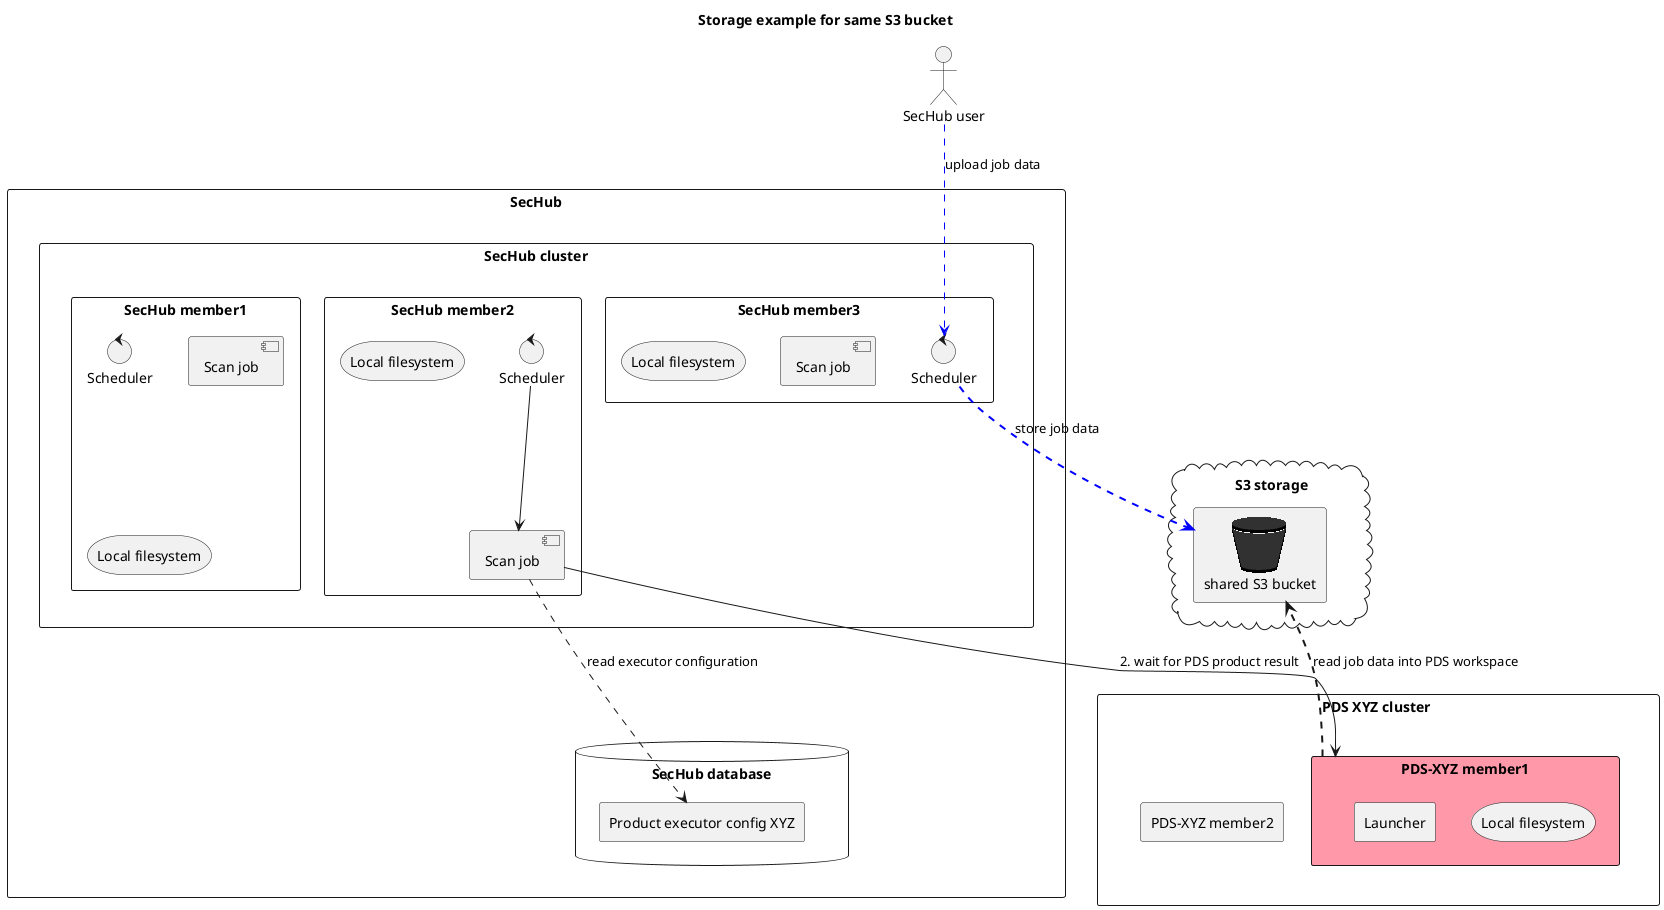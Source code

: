 ' SPDX-License-Identifier: MIT
@startuml
!include <aws/common>
!include <aws/Storage/AmazonS3/AmazonS3>
!include <aws/Storage/AmazonS3/bucket/bucket>
!include <aws/Storage/volume/volume>

title Storage example for same S3 bucket

'skinparam linetype polyline
'skinparam linetype ortho

actor secHubUser as "SecHub user"

rectangle SecHub {

    rectangle secHubCluster as "SecHub cluster" {
    
        rectangle secHub3 as "SecHub member3" {
             control scheduler3 as "Scheduler"
             component scanJob3 as "Scan job"
             storage localFS3 as "Local filesystem"
        }
        rectangle secHub2 as "SecHub member2"{
             control scheduler2 as "Scheduler"
             component scanJob2 as "Scan job"
             storage localFS2 as "Local filesystem"
        }
        rectangle secHub1 as "SecHub member1" {
            control scheduler1 as "Scheduler"
            component scanJob1 as "Scan job"
            storage localFS1 as "Local filesystem"
        }
        
    }
    database secHubDB as "SecHub database" {
            
            rectangle XYZConfig as "Product executor config XYZ"
    }
}

cloud " S3 storage" as s3Storage{
    rectangle "shared S3 bucket" <<$bucket>> as bucket1
}

rectangle pdsCluster as "PDS XYZ cluster " {
    
    rectangle pdsXyz1 as "PDS-XYZ member1" #ff99aa {
        storage workspace1 as "Local filesystem"
        rectangle launcher1 as "Launcher"
    }
    rectangle pdsXyz2 as "PDS-XYZ member2" {
    }
}

secHubUser ..> scheduler3 #blue : "upload job data"

secHubCluster -[hidden]- secHubDB 

scheduler3 .[thickness=2].> bucket1 #blue : "store job data"

scheduler2 --> scanJob2 
scanJob2 ..> XYZConfig : "read executor configuration" 
scanJob2 --> pdsXyz1 : "2. wait for PDS product result"

pdsXyz1 .[thickness=2].> bucket1 : "read job data into PDS workspace" 

s3Storage -[hidden]- pdsCluster
s3Storage -[hidden]- secHubCluster
@enduml
